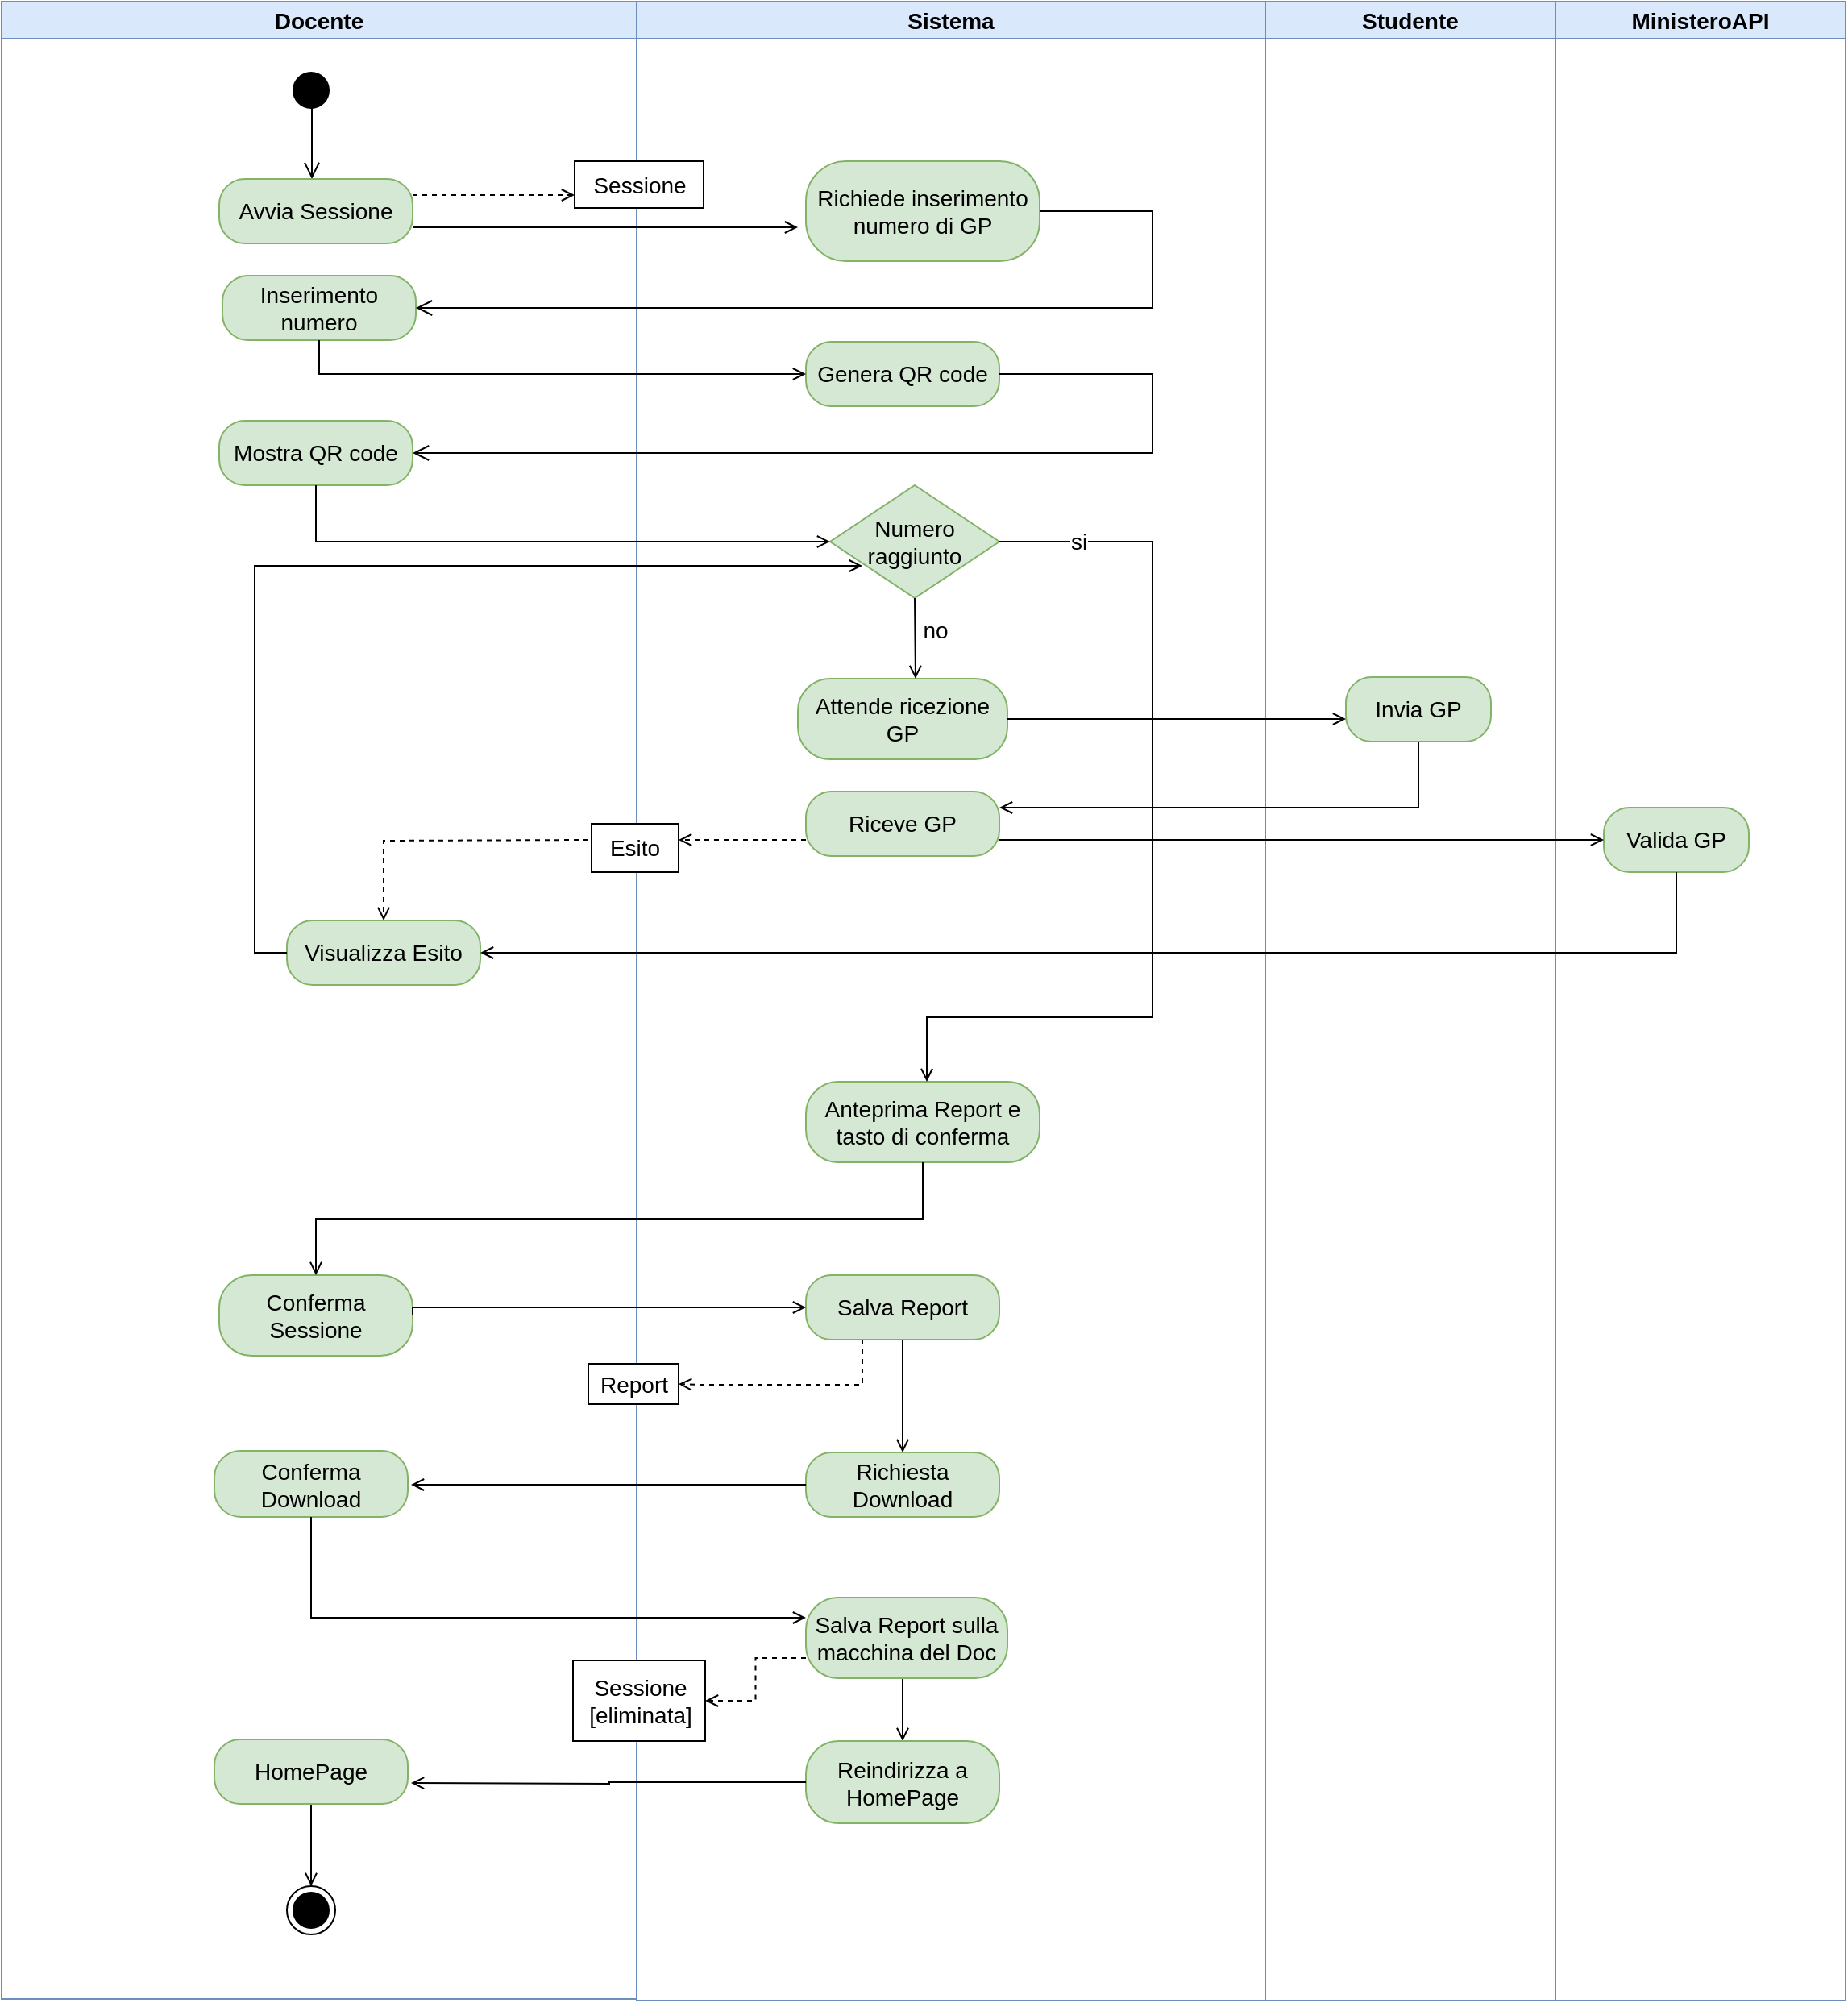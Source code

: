 <mxfile version="15.9.1" type="device"><diagram name="Page-1" id="e7e014a7-5840-1c2e-5031-d8a46d1fe8dd"><mxGraphModel dx="1438" dy="585" grid="1" gridSize="10" guides="1" tooltips="1" connect="1" arrows="1" fold="1" page="0" pageScale="1" pageWidth="1169" pageHeight="826" background="none" math="0" shadow="0"><root><mxCell id="0"/><mxCell id="1" parent="0"/><mxCell id="2" value="Docente" style="swimlane;whiteSpace=wrap;rounded=0;strokeColor=#6c8ebf;startSize=23;fontSize=14;fillColor=#dae8fc;" parent="1" vertex="1"><mxGeometry x="-34" y="120" width="394" height="1239" as="geometry"/></mxCell><mxCell id="5" value="" style="ellipse;shape=startState;fillColor=#000000;strokeColor=#000000;" parent="2" vertex="1"><mxGeometry x="177" y="40" width="30" height="30" as="geometry"/></mxCell><mxCell id="6" value="" style="edgeStyle=elbowEdgeStyle;elbow=horizontal;verticalAlign=bottom;endArrow=open;endSize=8;strokeColor=#000000;endFill=1;rounded=0" parent="2" edge="1"><mxGeometry x="177" y="40" as="geometry"><mxPoint x="192.5" y="110" as="targetPoint"/><mxPoint x="192.5" y="62" as="sourcePoint"/></mxGeometry></mxCell><mxCell id="-8Gfw61ve-7p2thyGVPs-41" value="&lt;font style=&quot;font-size: 14px&quot;&gt;Avvia Sessione&lt;/font&gt;" style="rounded=1;whiteSpace=wrap;html=1;arcSize=40;fillColor=#d5e8d4;strokeColor=#82b366;" parent="2" vertex="1"><mxGeometry x="135" y="110" width="120" height="40" as="geometry"/></mxCell><mxCell id="-8Gfw61ve-7p2thyGVPs-50" value="&lt;font style=&quot;font-size: 14px&quot;&gt;Mostra QR code&lt;/font&gt;" style="rounded=1;whiteSpace=wrap;html=1;arcSize=40;fillColor=#d5e8d4;strokeColor=#82b366;" parent="2" vertex="1"><mxGeometry x="135" y="260" width="120" height="40" as="geometry"/></mxCell><mxCell id="-8Gfw61ve-7p2thyGVPs-46" value="&lt;font style=&quot;font-size: 14px&quot;&gt;Inserimento numero&lt;/font&gt;" style="rounded=1;whiteSpace=wrap;html=1;arcSize=40;fillColor=#d5e8d4;strokeColor=#82b366;" parent="2" vertex="1"><mxGeometry x="137" y="170" width="120" height="40" as="geometry"/></mxCell><mxCell id="z0AtSnaM83e9VRYru1SR-19" style="edgeStyle=orthogonalEdgeStyle;rounded=0;orthogonalLoop=1;jettySize=auto;html=1;exitX=0.5;exitY=1;exitDx=0;exitDy=0;entryX=0.5;entryY=0;entryDx=0;entryDy=0;startArrow=none;startFill=0;endArrow=open;endFill=0;strokeColor=#000000;" parent="2" source="-8Gfw61ve-7p2thyGVPs-99" target="-8Gfw61ve-7p2thyGVPs-101" edge="1"><mxGeometry relative="1" as="geometry"/></mxCell><mxCell id="-8Gfw61ve-7p2thyGVPs-99" value="&lt;font style=&quot;font-size: 14px&quot;&gt;HomePage&lt;/font&gt;" style="rounded=1;whiteSpace=wrap;html=1;arcSize=40;fillColor=#d5e8d4;strokeColor=#82b366;" parent="2" vertex="1"><mxGeometry x="132" y="1078" width="120" height="40" as="geometry"/></mxCell><mxCell id="-8Gfw61ve-7p2thyGVPs-101" value="" style="ellipse;html=1;shape=endState;fillColor=#000000;strokeColor=#000000;rounded=0;" parent="2" vertex="1"><mxGeometry x="177" y="1169" width="30" height="30" as="geometry"/></mxCell><mxCell id="cBjGczQI6bGETBQTIo73-29" value="&lt;font style=&quot;font-size: 14px&quot;&gt;Visualizza Esito&lt;/font&gt;" style="rounded=1;whiteSpace=wrap;html=1;arcSize=40;fillColor=#d5e8d4;strokeColor=#82b366;" parent="2" vertex="1"><mxGeometry x="177" y="570" width="120" height="40" as="geometry"/></mxCell><mxCell id="z0AtSnaM83e9VRYru1SR-12" value="&lt;font style=&quot;font-size: 14px&quot;&gt;Conferma Sessione&lt;/font&gt;" style="rounded=1;whiteSpace=wrap;html=1;arcSize=40;fillColor=#d5e8d4;strokeColor=#82b366;" parent="2" vertex="1"><mxGeometry x="135" y="790" width="120" height="50" as="geometry"/></mxCell><mxCell id="z0AtSnaM83e9VRYru1SR-14" value="&lt;font style=&quot;font-size: 14px&quot;&gt;Conferma Download&lt;/font&gt;" style="rounded=1;whiteSpace=wrap;html=1;arcSize=40;fillColor=#d5e8d4;strokeColor=#82b366;" parent="2" vertex="1"><mxGeometry x="132" y="899" width="120" height="41" as="geometry"/></mxCell><mxCell id="3" value="Sistema" style="swimlane;whiteSpace=wrap;strokeColor=#6c8ebf;startSize=23;fontSize=14;fillColor=#dae8fc;" parent="1" vertex="1"><mxGeometry x="360" y="120" width="390" height="1240" as="geometry"/></mxCell><mxCell id="-8Gfw61ve-7p2thyGVPs-43" value="&lt;font style=&quot;font-size: 14px&quot;&gt;Richiede inserimento numero di GP&lt;/font&gt;" style="rounded=1;whiteSpace=wrap;html=1;arcSize=40;fillColor=#d5e8d4;strokeColor=#82b366;" parent="3" vertex="1"><mxGeometry x="105" y="99" width="145" height="62" as="geometry"/></mxCell><mxCell id="-8Gfw61ve-7p2thyGVPs-47" value="&lt;font style=&quot;font-size: 14px&quot;&gt;Genera QR code&lt;/font&gt;" style="rounded=1;whiteSpace=wrap;html=1;arcSize=40;fillColor=#d5e8d4;strokeColor=#82b366;" parent="3" vertex="1"><mxGeometry x="105" y="211" width="120" height="40" as="geometry"/></mxCell><mxCell id="-8Gfw61ve-7p2thyGVPs-67" value="&lt;font style=&quot;font-size: 14px&quot;&gt;Anteprima Report e tasto di conferma&lt;/font&gt;" style="rounded=1;whiteSpace=wrap;html=1;arcSize=40;fillColor=#d5e8d4;strokeColor=#82b366;" parent="3" vertex="1"><mxGeometry x="105" y="670" width="145" height="50" as="geometry"/></mxCell><mxCell id="-8Gfw61ve-7p2thyGVPs-85" style="edgeStyle=orthogonalEdgeStyle;rounded=0;orthogonalLoop=1;jettySize=auto;html=1;exitX=0.5;exitY=1;exitDx=0;exitDy=0;entryX=0.5;entryY=0;entryDx=0;entryDy=0;strokeColor=#000000;endArrow=open;endFill=0;" parent="3" source="-8Gfw61ve-7p2thyGVPs-80" target="-8Gfw61ve-7p2thyGVPs-83" edge="1"><mxGeometry relative="1" as="geometry"/></mxCell><mxCell id="-8Gfw61ve-7p2thyGVPs-80" value="&lt;font style=&quot;font-size: 14px&quot;&gt;Salva Report&lt;/font&gt;" style="rounded=1;whiteSpace=wrap;html=1;arcSize=40;fillColor=#d5e8d4;strokeColor=#82b366;" parent="3" vertex="1"><mxGeometry x="105" y="790" width="120" height="40" as="geometry"/></mxCell><mxCell id="-8Gfw61ve-7p2thyGVPs-82" value="&lt;font style=&quot;font-size: 14px&quot;&gt;Report&lt;/font&gt;" style="html=1;rounded=0;strokeColor=#000000;" parent="3" vertex="1"><mxGeometry x="-30" y="845" width="56" height="25" as="geometry"/></mxCell><mxCell id="-8Gfw61ve-7p2thyGVPs-83" value="&lt;font style=&quot;font-size: 14px&quot;&gt;Richiesta Download&lt;/font&gt;" style="rounded=1;whiteSpace=wrap;html=1;arcSize=40;fillColor=#d5e8d4;strokeColor=#82b366;" parent="3" vertex="1"><mxGeometry x="105" y="900" width="120" height="40" as="geometry"/></mxCell><mxCell id="z0AtSnaM83e9VRYru1SR-18" style="edgeStyle=orthogonalEdgeStyle;rounded=0;orthogonalLoop=1;jettySize=auto;html=1;exitX=0.5;exitY=1;exitDx=0;exitDy=0;entryX=0.5;entryY=0;entryDx=0;entryDy=0;startArrow=none;startFill=0;endArrow=open;endFill=0;strokeColor=#000000;" parent="3" source="-8Gfw61ve-7p2thyGVPs-93" target="z0AtSnaM83e9VRYru1SR-6" edge="1"><mxGeometry relative="1" as="geometry"/></mxCell><mxCell id="-8Gfw61ve-7p2thyGVPs-93" value="&lt;font style=&quot;font-size: 14px&quot;&gt;Salva Report sulla macchina del Doc&lt;/font&gt;" style="rounded=1;whiteSpace=wrap;html=1;arcSize=40;fillColor=#d5e8d4;strokeColor=#82b366;" parent="3" vertex="1"><mxGeometry x="105" y="990" width="125" height="50" as="geometry"/></mxCell><mxCell id="z0AtSnaM83e9VRYru1SR-6" value="&lt;font style=&quot;font-size: 14px&quot;&gt;Reindirizza a HomePage&lt;/font&gt;" style="rounded=1;whiteSpace=wrap;html=1;arcSize=40;fillColor=#d5e8d4;strokeColor=#82b366;" parent="3" vertex="1"><mxGeometry x="105" y="1079" width="120" height="51" as="geometry"/></mxCell><mxCell id="cBjGczQI6bGETBQTIo73-34" value="&lt;font style=&quot;font-size: 14px&quot;&gt;Numero raggiunto&lt;/font&gt;" style="rhombus;whiteSpace=wrap;html=1;fillColor=#d5e8d4;strokeColor=#82b366;rounded=0;" parent="3" vertex="1"><mxGeometry x="120" y="300" width="105" height="70" as="geometry"/></mxCell><mxCell id="cBjGczQI6bGETBQTIo73-26" value="&lt;font style=&quot;font-size: 14px&quot;&gt;Attende ricezione GP&lt;/font&gt;" style="rounded=1;whiteSpace=wrap;html=1;arcSize=40;fillColor=#d5e8d4;strokeColor=#82b366;" parent="3" vertex="1"><mxGeometry x="100" y="420" width="130" height="50" as="geometry"/></mxCell><mxCell id="cBjGczQI6bGETBQTIo73-23" value="&lt;font style=&quot;font-size: 14px&quot;&gt;Riceve GP&lt;/font&gt;" style="rounded=1;whiteSpace=wrap;html=1;arcSize=40;fillColor=#d5e8d4;strokeColor=#82b366;" parent="3" vertex="1"><mxGeometry x="105" y="490" width="120" height="40" as="geometry"/></mxCell><mxCell id="cBjGczQI6bGETBQTIo73-41" value="&lt;font style=&quot;font-size: 14px&quot;&gt;si&lt;/font&gt;" style="edgeStyle=orthogonalEdgeStyle;rounded=0;orthogonalLoop=1;jettySize=auto;html=1;exitX=1;exitY=0.5;exitDx=0;exitDy=0;startArrow=none;startFill=0;endArrow=open;endFill=0;strokeColor=#000000;" parent="3" source="cBjGczQI6bGETBQTIo73-34" edge="1"><mxGeometry x="-0.829" relative="1" as="geometry"><mxPoint x="180" y="670" as="targetPoint"/><Array as="points"><mxPoint x="320" y="335"/><mxPoint x="320" y="630"/><mxPoint x="180" y="630"/></Array><mxPoint as="offset"/></mxGeometry></mxCell><mxCell id="-8Gfw61ve-7p2thyGVPs-81" style="edgeStyle=orthogonalEdgeStyle;rounded=0;orthogonalLoop=1;jettySize=auto;html=1;strokeColor=#000000;dashed=1;entryX=1;entryY=0.5;entryDx=0;entryDy=0;endArrow=open;endFill=0;" parent="3" target="-8Gfw61ve-7p2thyGVPs-82" edge="1"><mxGeometry relative="1" as="geometry"><mxPoint x="6" y="855" as="targetPoint"/><mxPoint x="140" y="830" as="sourcePoint"/><Array as="points"><mxPoint x="140" y="858"/><mxPoint x="40" y="858"/></Array></mxGeometry></mxCell><mxCell id="z0AtSnaM83e9VRYru1SR-23" value="&lt;font style=&quot;font-size: 14px&quot;&gt;Esito&lt;/font&gt;" style="rounded=0;whiteSpace=wrap;html=1;strokeColor=#000000;" parent="3" vertex="1"><mxGeometry x="-28" y="510" width="54" height="30" as="geometry"/></mxCell><mxCell id="z0AtSnaM83e9VRYru1SR-22" style="edgeStyle=orthogonalEdgeStyle;rounded=0;orthogonalLoop=1;jettySize=auto;html=1;exitX=0;exitY=0.75;exitDx=0;exitDy=0;startArrow=none;startFill=0;endArrow=open;endFill=0;strokeColor=#000000;dashed=1;" parent="3" source="cBjGczQI6bGETBQTIo73-23" target="z0AtSnaM83e9VRYru1SR-23" edge="1"><mxGeometry relative="1" as="geometry"><mxPoint x="20" y="590" as="targetPoint"/><Array as="points"><mxPoint x="50" y="520"/><mxPoint x="50" y="520"/></Array></mxGeometry></mxCell><mxCell id="z0AtSnaM83e9VRYru1SR-28" value="&lt;font style=&quot;font-size: 14px&quot;&gt;Sessione&lt;/font&gt;" style="rounded=0;whiteSpace=wrap;html=1;strokeColor=#000000;" parent="3" vertex="1"><mxGeometry x="-38.5" y="99" width="80" height="29" as="geometry"/></mxCell><mxCell id="wAHPvYNsA7kmF2QzsvUu-25" value="no" style="text;html=1;align=center;verticalAlign=middle;resizable=0;points=[];autosize=1;strokeColor=none;fillColor=none;fontSize=14;" vertex="1" parent="3"><mxGeometry x="170" y="380" width="30" height="20" as="geometry"/></mxCell><mxCell id="wAHPvYNsA7kmF2QzsvUu-28" value="" style="endArrow=open;html=1;rounded=0;fontSize=14;exitX=0.5;exitY=1;exitDx=0;exitDy=0;endFill=0;" edge="1" parent="3" source="cBjGczQI6bGETBQTIo73-34"><mxGeometry width="50" height="50" relative="1" as="geometry"><mxPoint x="150" y="560" as="sourcePoint"/><mxPoint x="173" y="420" as="targetPoint"/></mxGeometry></mxCell><mxCell id="5e84lVjq3RasuW-DU2Ks-7" value="&lt;font style=&quot;font-size: 14px&quot;&gt;Sessione&lt;br&gt;[eliminata]&lt;/font&gt;" style="html=1;rounded=0;strokeColor=#000000;" parent="3" vertex="1"><mxGeometry x="-39.5" y="1029" width="82" height="50" as="geometry"/></mxCell><mxCell id="z0AtSnaM83e9VRYru1SR-98" style="edgeStyle=orthogonalEdgeStyle;rounded=0;orthogonalLoop=1;jettySize=auto;html=1;exitX=0;exitY=0.75;exitDx=0;exitDy=0;entryX=1;entryY=0.5;entryDx=0;entryDy=0;startArrow=none;startFill=0;endArrow=open;endFill=0;strokeColor=#000000;dashed=1;" parent="3" source="-8Gfw61ve-7p2thyGVPs-93" target="5e84lVjq3RasuW-DU2Ks-7" edge="1"><mxGeometry relative="1" as="geometry"><mxPoint x="185" y="1044.5" as="targetPoint"/></mxGeometry></mxCell><mxCell id="-8Gfw61ve-7p2thyGVPs-44" value="" style="edgeStyle=orthogonalEdgeStyle;html=1;verticalAlign=bottom;endArrow=open;endSize=8;strokeColor=#000000;rounded=0;entryX=1;entryY=0.5;entryDx=0;entryDy=0;" parent="1" source="-8Gfw61ve-7p2thyGVPs-43" target="-8Gfw61ve-7p2thyGVPs-46" edge="1"><mxGeometry relative="1" as="geometry"><mxPoint x="720" y="340" as="targetPoint"/><Array as="points"><mxPoint x="680" y="310"/></Array></mxGeometry></mxCell><mxCell id="-8Gfw61ve-7p2thyGVPs-48" value="" style="edgeStyle=orthogonalEdgeStyle;html=1;verticalAlign=bottom;endArrow=open;endSize=8;strokeColor=#000000;rounded=0;entryX=1;entryY=0.5;entryDx=0;entryDy=0;" parent="1" source="-8Gfw61ve-7p2thyGVPs-47" target="-8Gfw61ve-7p2thyGVPs-50" edge="1"><mxGeometry relative="1" as="geometry"><mxPoint x="720" y="470" as="targetPoint"/><Array as="points"><mxPoint x="680" y="400"/></Array></mxGeometry></mxCell><mxCell id="z0AtSnaM83e9VRYru1SR-10" style="edgeStyle=orthogonalEdgeStyle;rounded=0;orthogonalLoop=1;jettySize=auto;html=1;exitX=0.5;exitY=1;exitDx=0;exitDy=0;entryX=0;entryY=0.5;entryDx=0;entryDy=0;startArrow=none;startFill=0;endArrow=open;endFill=0;strokeColor=#000000;" parent="1" source="-8Gfw61ve-7p2thyGVPs-50" target="cBjGczQI6bGETBQTIo73-34" edge="1"><mxGeometry relative="1" as="geometry"/></mxCell><mxCell id="z0AtSnaM83e9VRYru1SR-13" style="edgeStyle=orthogonalEdgeStyle;rounded=0;orthogonalLoop=1;jettySize=auto;html=1;exitX=1;exitY=0.5;exitDx=0;exitDy=0;entryX=0;entryY=0.5;entryDx=0;entryDy=0;startArrow=none;startFill=0;endArrow=open;endFill=0;strokeColor=#000000;" parent="1" source="z0AtSnaM83e9VRYru1SR-12" target="-8Gfw61ve-7p2thyGVPs-80" edge="1"><mxGeometry relative="1" as="geometry"><Array as="points"><mxPoint x="221" y="930"/></Array></mxGeometry></mxCell><mxCell id="z0AtSnaM83e9VRYru1SR-15" style="edgeStyle=orthogonalEdgeStyle;rounded=0;orthogonalLoop=1;jettySize=auto;html=1;exitX=0;exitY=0.5;exitDx=0;exitDy=0;startArrow=none;startFill=0;endArrow=open;endFill=0;strokeColor=#000000;" parent="1" source="-8Gfw61ve-7p2thyGVPs-83" edge="1"><mxGeometry relative="1" as="geometry"><mxPoint x="220" y="1040" as="targetPoint"/></mxGeometry></mxCell><mxCell id="z0AtSnaM83e9VRYru1SR-16" style="edgeStyle=orthogonalEdgeStyle;rounded=0;orthogonalLoop=1;jettySize=auto;html=1;exitX=0.5;exitY=1;exitDx=0;exitDy=0;entryX=0;entryY=0.5;entryDx=0;entryDy=0;startArrow=none;startFill=0;endArrow=open;endFill=0;strokeColor=#000000;" parent="1" source="-8Gfw61ve-7p2thyGVPs-46" target="-8Gfw61ve-7p2thyGVPs-47" edge="1"><mxGeometry relative="1" as="geometry"/></mxCell><mxCell id="z0AtSnaM83e9VRYru1SR-21" style="edgeStyle=orthogonalEdgeStyle;rounded=0;orthogonalLoop=1;jettySize=auto;html=1;exitX=0;exitY=0.5;exitDx=0;exitDy=0;startArrow=none;startFill=0;endArrow=open;endFill=0;strokeColor=#000000;" parent="1" source="z0AtSnaM83e9VRYru1SR-6" edge="1"><mxGeometry relative="1" as="geometry"><mxPoint x="220" y="1225" as="targetPoint"/></mxGeometry></mxCell><mxCell id="z0AtSnaM83e9VRYru1SR-24" style="edgeStyle=orthogonalEdgeStyle;rounded=0;orthogonalLoop=1;jettySize=auto;html=1;entryX=0.5;entryY=0;entryDx=0;entryDy=0;dashed=1;startArrow=none;startFill=0;endArrow=open;endFill=0;strokeColor=#000000;" parent="1" target="cBjGczQI6bGETBQTIo73-29" edge="1"><mxGeometry relative="1" as="geometry"><mxPoint x="330" y="640" as="sourcePoint"/></mxGeometry></mxCell><mxCell id="z0AtSnaM83e9VRYru1SR-25" style="edgeStyle=orthogonalEdgeStyle;rounded=0;orthogonalLoop=1;jettySize=auto;html=1;exitX=1;exitY=0.25;exitDx=0;exitDy=0;dashed=1;startArrow=none;startFill=0;endArrow=open;endFill=0;strokeColor=#000000;" parent="1" source="-8Gfw61ve-7p2thyGVPs-41" target="z0AtSnaM83e9VRYru1SR-28" edge="1"><mxGeometry relative="1" as="geometry"><mxPoint x="554" y="262" as="targetPoint"/><mxPoint x="275" y="262" as="sourcePoint"/><Array as="points"><mxPoint x="240" y="240"/><mxPoint x="240" y="240"/></Array></mxGeometry></mxCell><mxCell id="z0AtSnaM83e9VRYru1SR-32" value="Studente" style="swimlane;whiteSpace=wrap;strokeColor=#6c8ebf;fontSize=14;fillColor=#dae8fc;" parent="1" vertex="1"><mxGeometry x="750" y="120" width="180" height="1240" as="geometry"/></mxCell><mxCell id="z0AtSnaM83e9VRYru1SR-46" value="&lt;font style=&quot;font-size: 14px&quot;&gt;Invia GP&lt;/font&gt;" style="rounded=1;whiteSpace=wrap;html=1;arcSize=40;fillColor=#d5e8d4;strokeColor=#82b366;" parent="z0AtSnaM83e9VRYru1SR-32" vertex="1"><mxGeometry x="50" y="419" width="90" height="40" as="geometry"/></mxCell><mxCell id="z0AtSnaM83e9VRYru1SR-52" style="edgeStyle=orthogonalEdgeStyle;rounded=0;orthogonalLoop=1;jettySize=auto;html=1;exitX=1;exitY=0.5;exitDx=0;exitDy=0;startArrow=none;startFill=0;endArrow=open;endFill=0;strokeColor=#000000;" parent="1" source="cBjGczQI6bGETBQTIo73-26" edge="1"><mxGeometry relative="1" as="geometry"><mxPoint x="800" y="565" as="targetPoint"/></mxGeometry></mxCell><mxCell id="z0AtSnaM83e9VRYru1SR-53" style="edgeStyle=orthogonalEdgeStyle;rounded=0;orthogonalLoop=1;jettySize=auto;html=1;exitX=0.5;exitY=1;exitDx=0;exitDy=0;entryX=1;entryY=0.25;entryDx=0;entryDy=0;startArrow=none;startFill=0;endArrow=open;endFill=0;strokeColor=#000000;" parent="1" source="z0AtSnaM83e9VRYru1SR-46" target="cBjGczQI6bGETBQTIo73-23" edge="1"><mxGeometry relative="1" as="geometry"/></mxCell><mxCell id="z0AtSnaM83e9VRYru1SR-94" value="MinisteroAPI" style="swimlane;whiteSpace=wrap;strokeColor=#6c8ebf;fontSize=14;fillColor=#dae8fc;" parent="1" vertex="1"><mxGeometry x="930" y="120" width="180" height="1240" as="geometry"/></mxCell><mxCell id="z0AtSnaM83e9VRYru1SR-95" value="&lt;font style=&quot;font-size: 14px&quot;&gt;Valida GP&lt;/font&gt;" style="rounded=1;whiteSpace=wrap;html=1;arcSize=40;fillColor=#d5e8d4;strokeColor=#82b366;" parent="z0AtSnaM83e9VRYru1SR-94" vertex="1"><mxGeometry x="30" y="500" width="90" height="40" as="geometry"/></mxCell><mxCell id="z0AtSnaM83e9VRYru1SR-97" style="edgeStyle=orthogonalEdgeStyle;rounded=0;orthogonalLoop=1;jettySize=auto;html=1;exitX=0.5;exitY=1;exitDx=0;exitDy=0;entryX=1;entryY=0.5;entryDx=0;entryDy=0;startArrow=none;startFill=0;endArrow=open;endFill=0;strokeColor=#000000;" parent="1" source="z0AtSnaM83e9VRYru1SR-95" target="cBjGczQI6bGETBQTIo73-29" edge="1"><mxGeometry relative="1" as="geometry"/></mxCell><mxCell id="-8Gfw61ve-7p2thyGVPs-45" style="rounded=0;orthogonalLoop=1;jettySize=auto;html=1;exitX=1;exitY=0.75;exitDx=0;exitDy=0;strokeColor=#000000;endArrow=open;endFill=0;" parent="1" edge="1" source="-8Gfw61ve-7p2thyGVPs-41"><mxGeometry relative="1" as="geometry"><mxPoint x="221" y="249.47" as="sourcePoint"/><mxPoint x="460" y="260" as="targetPoint"/></mxGeometry></mxCell><mxCell id="wAHPvYNsA7kmF2QzsvUu-24" value="" style="endArrow=open;html=1;rounded=0;fontSize=14;exitX=1;exitY=0.75;exitDx=0;exitDy=0;entryX=0;entryY=0.5;entryDx=0;entryDy=0;endFill=0;" edge="1" parent="1" source="cBjGczQI6bGETBQTIo73-23" target="z0AtSnaM83e9VRYru1SR-95"><mxGeometry width="50" height="50" relative="1" as="geometry"><mxPoint x="690" y="490" as="sourcePoint"/><mxPoint x="740" y="440" as="targetPoint"/></mxGeometry></mxCell><mxCell id="wAHPvYNsA7kmF2QzsvUu-56" style="edgeStyle=orthogonalEdgeStyle;rounded=0;orthogonalLoop=1;jettySize=auto;html=1;exitX=0;exitY=0.5;exitDx=0;exitDy=0;fontSize=14;endArrow=open;endFill=0;" edge="1" parent="1" source="cBjGczQI6bGETBQTIo73-29"><mxGeometry relative="1" as="geometry"><mxPoint x="500" y="470" as="targetPoint"/><Array as="points"><mxPoint x="123" y="710"/><mxPoint x="123" y="470"/></Array></mxGeometry></mxCell><mxCell id="wAHPvYNsA7kmF2QzsvUu-58" value="" style="endArrow=open;html=1;rounded=0;fontSize=14;exitX=0.5;exitY=1;exitDx=0;exitDy=0;edgeStyle=orthogonalEdgeStyle;entryX=0.5;entryY=0;entryDx=0;entryDy=0;endFill=0;" edge="1" parent="1" source="-8Gfw61ve-7p2thyGVPs-67" target="z0AtSnaM83e9VRYru1SR-12"><mxGeometry width="50" height="50" relative="1" as="geometry"><mxPoint x="460" y="860" as="sourcePoint"/><mxPoint x="520" y="860" as="targetPoint"/></mxGeometry></mxCell><mxCell id="wAHPvYNsA7kmF2QzsvUu-60" value="" style="endArrow=open;html=1;rounded=0;fontSize=14;exitX=0.5;exitY=1;exitDx=0;exitDy=0;edgeStyle=orthogonalEdgeStyle;entryX=0;entryY=0.25;entryDx=0;entryDy=0;endFill=0;" edge="1" parent="1" source="z0AtSnaM83e9VRYru1SR-14" target="-8Gfw61ve-7p2thyGVPs-93"><mxGeometry width="50" height="50" relative="1" as="geometry"><mxPoint x="460" y="1120" as="sourcePoint"/><mxPoint x="510" y="1070" as="targetPoint"/></mxGeometry></mxCell></root></mxGraphModel></diagram></mxfile>